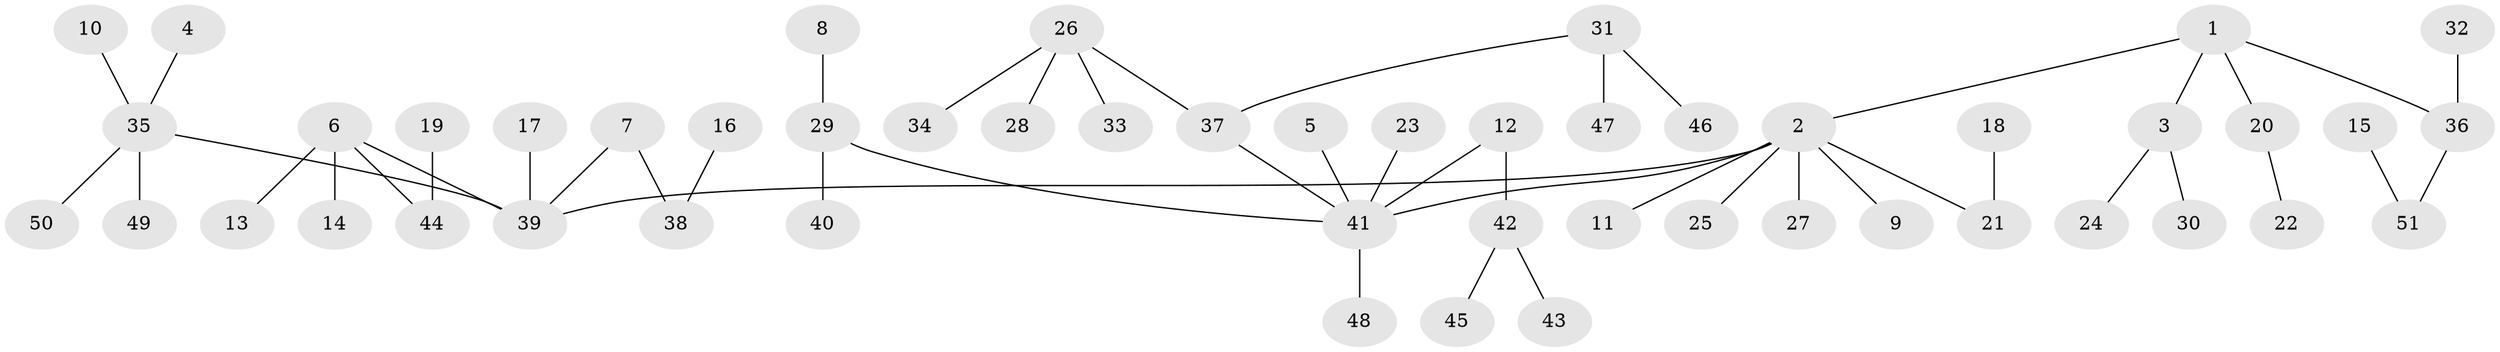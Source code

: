 // original degree distribution, {4: 0.0784313725490196, 6: 0.0196078431372549, 3: 0.09803921568627451, 8: 0.00980392156862745, 2: 0.30392156862745096, 5: 0.0196078431372549, 1: 0.47058823529411764}
// Generated by graph-tools (version 1.1) at 2025/50/03/09/25 03:50:19]
// undirected, 51 vertices, 50 edges
graph export_dot {
graph [start="1"]
  node [color=gray90,style=filled];
  1;
  2;
  3;
  4;
  5;
  6;
  7;
  8;
  9;
  10;
  11;
  12;
  13;
  14;
  15;
  16;
  17;
  18;
  19;
  20;
  21;
  22;
  23;
  24;
  25;
  26;
  27;
  28;
  29;
  30;
  31;
  32;
  33;
  34;
  35;
  36;
  37;
  38;
  39;
  40;
  41;
  42;
  43;
  44;
  45;
  46;
  47;
  48;
  49;
  50;
  51;
  1 -- 2 [weight=1.0];
  1 -- 3 [weight=1.0];
  1 -- 20 [weight=1.0];
  1 -- 36 [weight=1.0];
  2 -- 9 [weight=1.0];
  2 -- 11 [weight=1.0];
  2 -- 21 [weight=1.0];
  2 -- 25 [weight=1.0];
  2 -- 27 [weight=1.0];
  2 -- 39 [weight=1.0];
  2 -- 41 [weight=1.0];
  3 -- 24 [weight=1.0];
  3 -- 30 [weight=1.0];
  4 -- 35 [weight=1.0];
  5 -- 41 [weight=1.0];
  6 -- 13 [weight=1.0];
  6 -- 14 [weight=1.0];
  6 -- 39 [weight=1.0];
  6 -- 44 [weight=1.0];
  7 -- 38 [weight=1.0];
  7 -- 39 [weight=1.0];
  8 -- 29 [weight=1.0];
  10 -- 35 [weight=1.0];
  12 -- 41 [weight=1.0];
  12 -- 42 [weight=1.0];
  15 -- 51 [weight=1.0];
  16 -- 38 [weight=1.0];
  17 -- 39 [weight=1.0];
  18 -- 21 [weight=1.0];
  19 -- 44 [weight=1.0];
  20 -- 22 [weight=1.0];
  23 -- 41 [weight=1.0];
  26 -- 28 [weight=1.0];
  26 -- 33 [weight=1.0];
  26 -- 34 [weight=1.0];
  26 -- 37 [weight=1.0];
  29 -- 40 [weight=1.0];
  29 -- 41 [weight=1.0];
  31 -- 37 [weight=1.0];
  31 -- 46 [weight=1.0];
  31 -- 47 [weight=1.0];
  32 -- 36 [weight=1.0];
  35 -- 39 [weight=1.0];
  35 -- 49 [weight=1.0];
  35 -- 50 [weight=1.0];
  36 -- 51 [weight=1.0];
  37 -- 41 [weight=1.0];
  41 -- 48 [weight=1.0];
  42 -- 43 [weight=1.0];
  42 -- 45 [weight=1.0];
}
